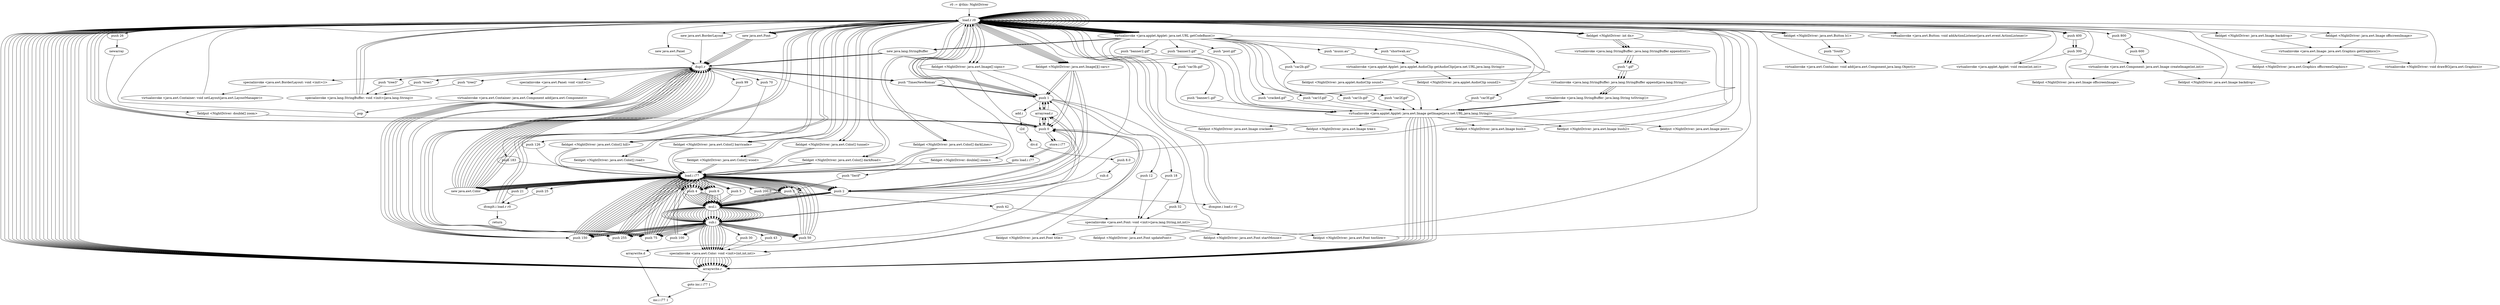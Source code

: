 digraph "" {
    "r0 := @this: NightDriver"
    "load.r r0"
    "r0 := @this: NightDriver"->"load.r r0";
    "new java.awt.Panel"
    "load.r r0"->"new java.awt.Panel";
    "dup1.r"
    "new java.awt.Panel"->"dup1.r";
    "specialinvoke <java.awt.Panel: void <init>()>"
    "dup1.r"->"specialinvoke <java.awt.Panel: void <init>()>";
    "virtualinvoke <java.awt.Container: java.awt.Component add(java.awt.Component)>"
    "specialinvoke <java.awt.Panel: void <init>()>"->"virtualinvoke <java.awt.Container: java.awt.Component add(java.awt.Component)>";
    "pop"
    "virtualinvoke <java.awt.Container: java.awt.Component add(java.awt.Component)>"->"pop";
    "pop"->"load.r r0";
    "new java.awt.BorderLayout"
    "load.r r0"->"new java.awt.BorderLayout";
    "new java.awt.BorderLayout"->"dup1.r";
    "specialinvoke <java.awt.BorderLayout: void <init>()>"
    "dup1.r"->"specialinvoke <java.awt.BorderLayout: void <init>()>";
    "virtualinvoke <java.awt.Container: void setLayout(java.awt.LayoutManager)>"
    "specialinvoke <java.awt.BorderLayout: void <init>()>"->"virtualinvoke <java.awt.Container: void setLayout(java.awt.LayoutManager)>";
    "virtualinvoke <java.awt.Container: void setLayout(java.awt.LayoutManager)>"->"load.r r0";
    "load.r r0"->"load.r r0";
    "fieldget <NightDriver: java.awt.Button b1>"
    "load.r r0"->"fieldget <NightDriver: java.awt.Button b1>";
    "push \"South\""
    "fieldget <NightDriver: java.awt.Button b1>"->"push \"South\"";
    "virtualinvoke <java.awt.Container: void add(java.awt.Component,java.lang.Object)>"
    "push \"South\""->"virtualinvoke <java.awt.Container: void add(java.awt.Component,java.lang.Object)>";
    "virtualinvoke <java.awt.Container: void add(java.awt.Component,java.lang.Object)>"->"load.r r0";
    "load.r r0"->"fieldget <NightDriver: java.awt.Button b1>";
    "fieldget <NightDriver: java.awt.Button b1>"->"load.r r0";
    "virtualinvoke <java.awt.Button: void addActionListener(java.awt.event.ActionListener)>"
    "load.r r0"->"virtualinvoke <java.awt.Button: void addActionListener(java.awt.event.ActionListener)>";
    "virtualinvoke <java.awt.Button: void addActionListener(java.awt.event.ActionListener)>"->"load.r r0";
    "push 400"
    "load.r r0"->"push 400";
    "push 300"
    "push 400"->"push 300";
    "virtualinvoke <java.applet.Applet: void resize(int,int)>"
    "push 300"->"virtualinvoke <java.applet.Applet: void resize(int,int)>";
    "virtualinvoke <java.applet.Applet: void resize(int,int)>"->"load.r r0";
    "push 26"
    "load.r r0"->"push 26";
    "newarray"
    "push 26"->"newarray";
    "fieldput <NightDriver: double[] zoom>"
    "newarray"->"fieldput <NightDriver: double[] zoom>";
    "push 0"
    "fieldput <NightDriver: double[] zoom>"->"push 0";
    "store.i i77"
    "push 0"->"store.i i77";
    "goto load.i i77"
    "store.i i77"->"goto load.i i77";
    "load.i i77"
    "goto load.i i77"->"load.i i77";
    "push 25"
    "load.i i77"->"push 25";
    "ifcmplt.i load.r r0"
    "push 25"->"ifcmplt.i load.r r0";
    "ifcmplt.i load.r r0"->"load.r r0";
    "load.r r0"->"load.r r0";
    "load.r r0"->"push 400";
    "push 400"->"push 300";
    "virtualinvoke <java.awt.Component: java.awt.Image createImage(int,int)>"
    "push 300"->"virtualinvoke <java.awt.Component: java.awt.Image createImage(int,int)>";
    "fieldput <NightDriver: java.awt.Image offscreenImage>"
    "virtualinvoke <java.awt.Component: java.awt.Image createImage(int,int)>"->"fieldput <NightDriver: java.awt.Image offscreenImage>";
    "fieldput <NightDriver: java.awt.Image offscreenImage>"->"load.r r0";
    "load.r r0"->"load.r r0";
    "fieldget <NightDriver: java.awt.Image offscreenImage>"
    "load.r r0"->"fieldget <NightDriver: java.awt.Image offscreenImage>";
    "virtualinvoke <java.awt.Image: java.awt.Graphics getGraphics()>"
    "fieldget <NightDriver: java.awt.Image offscreenImage>"->"virtualinvoke <java.awt.Image: java.awt.Graphics getGraphics()>";
    "fieldput <NightDriver: java.awt.Graphics offscreenGraphics>"
    "virtualinvoke <java.awt.Image: java.awt.Graphics getGraphics()>"->"fieldput <NightDriver: java.awt.Graphics offscreenGraphics>";
    "fieldput <NightDriver: java.awt.Graphics offscreenGraphics>"->"load.r r0";
    "load.r r0"->"load.r r0";
    "load.r r0"->"load.r r0";
    "virtualinvoke <java.applet.Applet: java.net.URL getCodeBase()>"
    "load.r r0"->"virtualinvoke <java.applet.Applet: java.net.URL getCodeBase()>";
    "push \"music.au\""
    "virtualinvoke <java.applet.Applet: java.net.URL getCodeBase()>"->"push \"music.au\"";
    "virtualinvoke <java.applet.Applet: java.applet.AudioClip getAudioClip(java.net.URL,java.lang.String)>"
    "push \"music.au\""->"virtualinvoke <java.applet.Applet: java.applet.AudioClip getAudioClip(java.net.URL,java.lang.String)>";
    "fieldput <NightDriver: java.applet.AudioClip sound>"
    "virtualinvoke <java.applet.Applet: java.applet.AudioClip getAudioClip(java.net.URL,java.lang.String)>"->"fieldput <NightDriver: java.applet.AudioClip sound>";
    "fieldput <NightDriver: java.applet.AudioClip sound>"->"load.r r0";
    "load.r r0"->"load.r r0";
    "load.r r0"->"load.r r0";
    "load.r r0"->"virtualinvoke <java.applet.Applet: java.net.URL getCodeBase()>";
    "push \"shortwah.au\""
    "virtualinvoke <java.applet.Applet: java.net.URL getCodeBase()>"->"push \"shortwah.au\"";
    "push \"shortwah.au\""->"virtualinvoke <java.applet.Applet: java.applet.AudioClip getAudioClip(java.net.URL,java.lang.String)>";
    "fieldput <NightDriver: java.applet.AudioClip sound2>"
    "virtualinvoke <java.applet.Applet: java.applet.AudioClip getAudioClip(java.net.URL,java.lang.String)>"->"fieldput <NightDriver: java.applet.AudioClip sound2>";
    "fieldput <NightDriver: java.applet.AudioClip sound2>"->"load.r r0";
    "load.r r0"->"load.r r0";
    "load.r r0"->"load.r r0";
    "load.r r0"->"virtualinvoke <java.applet.Applet: java.net.URL getCodeBase()>";
    "push \"cracked.gif\""
    "virtualinvoke <java.applet.Applet: java.net.URL getCodeBase()>"->"push \"cracked.gif\"";
    "virtualinvoke <java.applet.Applet: java.awt.Image getImage(java.net.URL,java.lang.String)>"
    "push \"cracked.gif\""->"virtualinvoke <java.applet.Applet: java.awt.Image getImage(java.net.URL,java.lang.String)>";
    "fieldput <NightDriver: java.awt.Image cracked>"
    "virtualinvoke <java.applet.Applet: java.awt.Image getImage(java.net.URL,java.lang.String)>"->"fieldput <NightDriver: java.awt.Image cracked>";
    "fieldput <NightDriver: java.awt.Image cracked>"->"load.r r0";
    "fieldget <NightDriver: java.awt.Image[][] cars>"
    "load.r r0"->"fieldget <NightDriver: java.awt.Image[][] cars>";
    "fieldget <NightDriver: java.awt.Image[][] cars>"->"push 0";
    "arrayread.r"
    "push 0"->"arrayread.r";
    "arrayread.r"->"push 0";
    "push 0"->"load.r r0";
    "load.r r0"->"load.r r0";
    "load.r r0"->"virtualinvoke <java.applet.Applet: java.net.URL getCodeBase()>";
    "push \"car1f.gif\""
    "virtualinvoke <java.applet.Applet: java.net.URL getCodeBase()>"->"push \"car1f.gif\"";
    "push \"car1f.gif\""->"virtualinvoke <java.applet.Applet: java.awt.Image getImage(java.net.URL,java.lang.String)>";
    "arraywrite.r"
    "virtualinvoke <java.applet.Applet: java.awt.Image getImage(java.net.URL,java.lang.String)>"->"arraywrite.r";
    "arraywrite.r"->"load.r r0";
    "load.r r0"->"fieldget <NightDriver: java.awt.Image[][] cars>";
    "fieldget <NightDriver: java.awt.Image[][] cars>"->"push 0";
    "push 0"->"arrayread.r";
    "push 1"
    "arrayread.r"->"push 1";
    "push 1"->"load.r r0";
    "load.r r0"->"load.r r0";
    "load.r r0"->"virtualinvoke <java.applet.Applet: java.net.URL getCodeBase()>";
    "push \"car1b.gif\""
    "virtualinvoke <java.applet.Applet: java.net.URL getCodeBase()>"->"push \"car1b.gif\"";
    "push \"car1b.gif\""->"virtualinvoke <java.applet.Applet: java.awt.Image getImage(java.net.URL,java.lang.String)>";
    "virtualinvoke <java.applet.Applet: java.awt.Image getImage(java.net.URL,java.lang.String)>"->"arraywrite.r";
    "arraywrite.r"->"load.r r0";
    "load.r r0"->"fieldget <NightDriver: java.awt.Image[][] cars>";
    "fieldget <NightDriver: java.awt.Image[][] cars>"->"push 1";
    "push 1"->"arrayread.r";
    "arrayread.r"->"push 0";
    "push 0"->"load.r r0";
    "load.r r0"->"load.r r0";
    "load.r r0"->"virtualinvoke <java.applet.Applet: java.net.URL getCodeBase()>";
    "push \"car2f.gif\""
    "virtualinvoke <java.applet.Applet: java.net.URL getCodeBase()>"->"push \"car2f.gif\"";
    "push \"car2f.gif\""->"virtualinvoke <java.applet.Applet: java.awt.Image getImage(java.net.URL,java.lang.String)>";
    "virtualinvoke <java.applet.Applet: java.awt.Image getImage(java.net.URL,java.lang.String)>"->"arraywrite.r";
    "arraywrite.r"->"load.r r0";
    "load.r r0"->"fieldget <NightDriver: java.awt.Image[][] cars>";
    "fieldget <NightDriver: java.awt.Image[][] cars>"->"push 1";
    "push 1"->"arrayread.r";
    "arrayread.r"->"push 1";
    "push 1"->"load.r r0";
    "load.r r0"->"load.r r0";
    "load.r r0"->"virtualinvoke <java.applet.Applet: java.net.URL getCodeBase()>";
    "push \"car2b.gif\""
    "virtualinvoke <java.applet.Applet: java.net.URL getCodeBase()>"->"push \"car2b.gif\"";
    "push \"car2b.gif\""->"virtualinvoke <java.applet.Applet: java.awt.Image getImage(java.net.URL,java.lang.String)>";
    "virtualinvoke <java.applet.Applet: java.awt.Image getImage(java.net.URL,java.lang.String)>"->"arraywrite.r";
    "arraywrite.r"->"load.r r0";
    "load.r r0"->"fieldget <NightDriver: java.awt.Image[][] cars>";
    "push 2"
    "fieldget <NightDriver: java.awt.Image[][] cars>"->"push 2";
    "push 2"->"arrayread.r";
    "arrayread.r"->"push 0";
    "push 0"->"load.r r0";
    "load.r r0"->"load.r r0";
    "load.r r0"->"virtualinvoke <java.applet.Applet: java.net.URL getCodeBase()>";
    "push \"car3f.gif\""
    "virtualinvoke <java.applet.Applet: java.net.URL getCodeBase()>"->"push \"car3f.gif\"";
    "push \"car3f.gif\""->"virtualinvoke <java.applet.Applet: java.awt.Image getImage(java.net.URL,java.lang.String)>";
    "virtualinvoke <java.applet.Applet: java.awt.Image getImage(java.net.URL,java.lang.String)>"->"arraywrite.r";
    "arraywrite.r"->"load.r r0";
    "load.r r0"->"fieldget <NightDriver: java.awt.Image[][] cars>";
    "fieldget <NightDriver: java.awt.Image[][] cars>"->"push 2";
    "push 2"->"arrayread.r";
    "arrayread.r"->"push 1";
    "push 1"->"load.r r0";
    "load.r r0"->"load.r r0";
    "load.r r0"->"virtualinvoke <java.applet.Applet: java.net.URL getCodeBase()>";
    "push \"car3b.gif\""
    "virtualinvoke <java.applet.Applet: java.net.URL getCodeBase()>"->"push \"car3b.gif\"";
    "push \"car3b.gif\""->"virtualinvoke <java.applet.Applet: java.awt.Image getImage(java.net.URL,java.lang.String)>";
    "virtualinvoke <java.applet.Applet: java.awt.Image getImage(java.net.URL,java.lang.String)>"->"arraywrite.r";
    "arraywrite.r"->"load.r r0";
    "fieldget <NightDriver: java.awt.Image[] signs>"
    "load.r r0"->"fieldget <NightDriver: java.awt.Image[] signs>";
    "fieldget <NightDriver: java.awt.Image[] signs>"->"push 0";
    "push 0"->"load.r r0";
    "load.r r0"->"load.r r0";
    "load.r r0"->"virtualinvoke <java.applet.Applet: java.net.URL getCodeBase()>";
    "push \"banner1.gif\""
    "virtualinvoke <java.applet.Applet: java.net.URL getCodeBase()>"->"push \"banner1.gif\"";
    "push \"banner1.gif\""->"virtualinvoke <java.applet.Applet: java.awt.Image getImage(java.net.URL,java.lang.String)>";
    "virtualinvoke <java.applet.Applet: java.awt.Image getImage(java.net.URL,java.lang.String)>"->"arraywrite.r";
    "arraywrite.r"->"load.r r0";
    "load.r r0"->"fieldget <NightDriver: java.awt.Image[] signs>";
    "fieldget <NightDriver: java.awt.Image[] signs>"->"push 1";
    "push 1"->"load.r r0";
    "load.r r0"->"load.r r0";
    "load.r r0"->"virtualinvoke <java.applet.Applet: java.net.URL getCodeBase()>";
    "push \"banner2.gif\""
    "virtualinvoke <java.applet.Applet: java.net.URL getCodeBase()>"->"push \"banner2.gif\"";
    "push \"banner2.gif\""->"virtualinvoke <java.applet.Applet: java.awt.Image getImage(java.net.URL,java.lang.String)>";
    "virtualinvoke <java.applet.Applet: java.awt.Image getImage(java.net.URL,java.lang.String)>"->"arraywrite.r";
    "arraywrite.r"->"load.r r0";
    "load.r r0"->"fieldget <NightDriver: java.awt.Image[] signs>";
    "fieldget <NightDriver: java.awt.Image[] signs>"->"push 2";
    "push 2"->"load.r r0";
    "load.r r0"->"load.r r0";
    "load.r r0"->"virtualinvoke <java.applet.Applet: java.net.URL getCodeBase()>";
    "push \"banner3.gif\""
    "virtualinvoke <java.applet.Applet: java.net.URL getCodeBase()>"->"push \"banner3.gif\"";
    "push \"banner3.gif\""->"virtualinvoke <java.applet.Applet: java.awt.Image getImage(java.net.URL,java.lang.String)>";
    "virtualinvoke <java.applet.Applet: java.awt.Image getImage(java.net.URL,java.lang.String)>"->"arraywrite.r";
    "arraywrite.r"->"load.r r0";
    "load.r r0"->"load.r r0";
    "load.r r0"->"load.r r0";
    "load.r r0"->"virtualinvoke <java.applet.Applet: java.net.URL getCodeBase()>";
    "new java.lang.StringBuffer"
    "virtualinvoke <java.applet.Applet: java.net.URL getCodeBase()>"->"new java.lang.StringBuffer";
    "new java.lang.StringBuffer"->"dup1.r";
    "push \"tree1\""
    "dup1.r"->"push \"tree1\"";
    "specialinvoke <java.lang.StringBuffer: void <init>(java.lang.String)>"
    "push \"tree1\""->"specialinvoke <java.lang.StringBuffer: void <init>(java.lang.String)>";
    "specialinvoke <java.lang.StringBuffer: void <init>(java.lang.String)>"->"load.r r0";
    "fieldget <NightDriver: int dn>"
    "load.r r0"->"fieldget <NightDriver: int dn>";
    "virtualinvoke <java.lang.StringBuffer: java.lang.StringBuffer append(int)>"
    "fieldget <NightDriver: int dn>"->"virtualinvoke <java.lang.StringBuffer: java.lang.StringBuffer append(int)>";
    "push \".gif\""
    "virtualinvoke <java.lang.StringBuffer: java.lang.StringBuffer append(int)>"->"push \".gif\"";
    "virtualinvoke <java.lang.StringBuffer: java.lang.StringBuffer append(java.lang.String)>"
    "push \".gif\""->"virtualinvoke <java.lang.StringBuffer: java.lang.StringBuffer append(java.lang.String)>";
    "virtualinvoke <java.lang.StringBuffer: java.lang.String toString()>"
    "virtualinvoke <java.lang.StringBuffer: java.lang.StringBuffer append(java.lang.String)>"->"virtualinvoke <java.lang.StringBuffer: java.lang.String toString()>";
    "virtualinvoke <java.lang.StringBuffer: java.lang.String toString()>"->"virtualinvoke <java.applet.Applet: java.awt.Image getImage(java.net.URL,java.lang.String)>";
    "fieldput <NightDriver: java.awt.Image tree>"
    "virtualinvoke <java.applet.Applet: java.awt.Image getImage(java.net.URL,java.lang.String)>"->"fieldput <NightDriver: java.awt.Image tree>";
    "fieldput <NightDriver: java.awt.Image tree>"->"load.r r0";
    "load.r r0"->"load.r r0";
    "load.r r0"->"load.r r0";
    "load.r r0"->"virtualinvoke <java.applet.Applet: java.net.URL getCodeBase()>";
    "virtualinvoke <java.applet.Applet: java.net.URL getCodeBase()>"->"new java.lang.StringBuffer";
    "new java.lang.StringBuffer"->"dup1.r";
    "push \"tree2\""
    "dup1.r"->"push \"tree2\"";
    "push \"tree2\""->"specialinvoke <java.lang.StringBuffer: void <init>(java.lang.String)>";
    "specialinvoke <java.lang.StringBuffer: void <init>(java.lang.String)>"->"load.r r0";
    "load.r r0"->"fieldget <NightDriver: int dn>";
    "fieldget <NightDriver: int dn>"->"virtualinvoke <java.lang.StringBuffer: java.lang.StringBuffer append(int)>";
    "virtualinvoke <java.lang.StringBuffer: java.lang.StringBuffer append(int)>"->"push \".gif\"";
    "push \".gif\""->"virtualinvoke <java.lang.StringBuffer: java.lang.StringBuffer append(java.lang.String)>";
    "virtualinvoke <java.lang.StringBuffer: java.lang.StringBuffer append(java.lang.String)>"->"virtualinvoke <java.lang.StringBuffer: java.lang.String toString()>";
    "virtualinvoke <java.lang.StringBuffer: java.lang.String toString()>"->"virtualinvoke <java.applet.Applet: java.awt.Image getImage(java.net.URL,java.lang.String)>";
    "fieldput <NightDriver: java.awt.Image bush>"
    "virtualinvoke <java.applet.Applet: java.awt.Image getImage(java.net.URL,java.lang.String)>"->"fieldput <NightDriver: java.awt.Image bush>";
    "fieldput <NightDriver: java.awt.Image bush>"->"load.r r0";
    "load.r r0"->"load.r r0";
    "load.r r0"->"load.r r0";
    "load.r r0"->"virtualinvoke <java.applet.Applet: java.net.URL getCodeBase()>";
    "virtualinvoke <java.applet.Applet: java.net.URL getCodeBase()>"->"new java.lang.StringBuffer";
    "new java.lang.StringBuffer"->"dup1.r";
    "push \"tree3\""
    "dup1.r"->"push \"tree3\"";
    "push \"tree3\""->"specialinvoke <java.lang.StringBuffer: void <init>(java.lang.String)>";
    "specialinvoke <java.lang.StringBuffer: void <init>(java.lang.String)>"->"load.r r0";
    "load.r r0"->"fieldget <NightDriver: int dn>";
    "fieldget <NightDriver: int dn>"->"virtualinvoke <java.lang.StringBuffer: java.lang.StringBuffer append(int)>";
    "virtualinvoke <java.lang.StringBuffer: java.lang.StringBuffer append(int)>"->"push \".gif\"";
    "push \".gif\""->"virtualinvoke <java.lang.StringBuffer: java.lang.StringBuffer append(java.lang.String)>";
    "virtualinvoke <java.lang.StringBuffer: java.lang.StringBuffer append(java.lang.String)>"->"virtualinvoke <java.lang.StringBuffer: java.lang.String toString()>";
    "virtualinvoke <java.lang.StringBuffer: java.lang.String toString()>"->"virtualinvoke <java.applet.Applet: java.awt.Image getImage(java.net.URL,java.lang.String)>";
    "fieldput <NightDriver: java.awt.Image bush2>"
    "virtualinvoke <java.applet.Applet: java.awt.Image getImage(java.net.URL,java.lang.String)>"->"fieldput <NightDriver: java.awt.Image bush2>";
    "fieldput <NightDriver: java.awt.Image bush2>"->"load.r r0";
    "load.r r0"->"load.r r0";
    "load.r r0"->"load.r r0";
    "load.r r0"->"virtualinvoke <java.applet.Applet: java.net.URL getCodeBase()>";
    "push \"post.gif\""
    "virtualinvoke <java.applet.Applet: java.net.URL getCodeBase()>"->"push \"post.gif\"";
    "push \"post.gif\""->"virtualinvoke <java.applet.Applet: java.awt.Image getImage(java.net.URL,java.lang.String)>";
    "fieldput <NightDriver: java.awt.Image post>"
    "virtualinvoke <java.applet.Applet: java.awt.Image getImage(java.net.URL,java.lang.String)>"->"fieldput <NightDriver: java.awt.Image post>";
    "fieldput <NightDriver: java.awt.Image post>"->"load.r r0";
    "load.r r0"->"load.r r0";
    "push 800"
    "load.r r0"->"push 800";
    "push 600"
    "push 800"->"push 600";
    "push 600"->"virtualinvoke <java.awt.Component: java.awt.Image createImage(int,int)>";
    "fieldput <NightDriver: java.awt.Image backdrop>"
    "virtualinvoke <java.awt.Component: java.awt.Image createImage(int,int)>"->"fieldput <NightDriver: java.awt.Image backdrop>";
    "fieldput <NightDriver: java.awt.Image backdrop>"->"load.r r0";
    "load.r r0"->"load.r r0";
    "fieldget <NightDriver: java.awt.Image backdrop>"
    "load.r r0"->"fieldget <NightDriver: java.awt.Image backdrop>";
    "fieldget <NightDriver: java.awt.Image backdrop>"->"virtualinvoke <java.awt.Image: java.awt.Graphics getGraphics()>";
    "virtualinvoke <NightDriver: void drawBG(java.awt.Graphics)>"
    "virtualinvoke <java.awt.Image: java.awt.Graphics getGraphics()>"->"virtualinvoke <NightDriver: void drawBG(java.awt.Graphics)>";
    "virtualinvoke <NightDriver: void drawBG(java.awt.Graphics)>"->"load.r r0";
    "new java.awt.Font"
    "load.r r0"->"new java.awt.Font";
    "new java.awt.Font"->"dup1.r";
    "push \"TimesNewRoman\""
    "dup1.r"->"push \"TimesNewRoman\"";
    "push \"TimesNewRoman\""->"push 1";
    "push 12"
    "push 1"->"push 12";
    "specialinvoke <java.awt.Font: void <init>(java.lang.String,int,int)>"
    "push 12"->"specialinvoke <java.awt.Font: void <init>(java.lang.String,int,int)>";
    "fieldput <NightDriver: java.awt.Font updateFont>"
    "specialinvoke <java.awt.Font: void <init>(java.lang.String,int,int)>"->"fieldput <NightDriver: java.awt.Font updateFont>";
    "fieldput <NightDriver: java.awt.Font updateFont>"->"load.r r0";
    "load.r r0"->"new java.awt.Font";
    "new java.awt.Font"->"dup1.r";
    "dup1.r"->"push \"TimesNewRoman\"";
    "push \"TimesNewRoman\""->"push 1";
    "push 18"
    "push 1"->"push 18";
    "push 18"->"specialinvoke <java.awt.Font: void <init>(java.lang.String,int,int)>";
    "fieldput <NightDriver: java.awt.Font startMouse>"
    "specialinvoke <java.awt.Font: void <init>(java.lang.String,int,int)>"->"fieldput <NightDriver: java.awt.Font startMouse>";
    "fieldput <NightDriver: java.awt.Font startMouse>"->"load.r r0";
    "load.r r0"->"new java.awt.Font";
    "new java.awt.Font"->"dup1.r";
    "dup1.r"->"push \"TimesNewRoman\"";
    "push \"TimesNewRoman\""->"push 1";
    "push 32"
    "push 1"->"push 32";
    "push 32"->"specialinvoke <java.awt.Font: void <init>(java.lang.String,int,int)>";
    "fieldput <NightDriver: java.awt.Font tooSlow>"
    "specialinvoke <java.awt.Font: void <init>(java.lang.String,int,int)>"->"fieldput <NightDriver: java.awt.Font tooSlow>";
    "fieldput <NightDriver: java.awt.Font tooSlow>"->"load.r r0";
    "load.r r0"->"new java.awt.Font";
    "new java.awt.Font"->"dup1.r";
    "push \"Serif\""
    "dup1.r"->"push \"Serif\"";
    "push 3"
    "push \"Serif\""->"push 3";
    "push 42"
    "push 3"->"push 42";
    "push 42"->"specialinvoke <java.awt.Font: void <init>(java.lang.String,int,int)>";
    "fieldput <NightDriver: java.awt.Font title>"
    "specialinvoke <java.awt.Font: void <init>(java.lang.String,int,int)>"->"fieldput <NightDriver: java.awt.Font title>";
    "fieldput <NightDriver: java.awt.Font title>"->"push 0";
    "push 0"->"store.i i77";
    "store.i i77"->"goto load.i i77";
    "goto load.i i77"->"load.i i77";
    "push 21"
    "load.i i77"->"push 21";
    "push 21"->"ifcmplt.i load.r r0";
    "return"
    "ifcmplt.i load.r r0"->"return";
    "ifcmplt.i load.r r0"->"load.r r0";
    "load.r r0"->"fieldget <NightDriver: int dn>";
    "fieldget <NightDriver: int dn>"->"push 2";
    "ifcmpne.i load.r r0"
    "push 2"->"ifcmpne.i load.r r0";
    "ifcmpne.i load.r r0"->"load.r r0";
    "fieldget <NightDriver: java.awt.Color[] hill>"
    "load.r r0"->"fieldget <NightDriver: java.awt.Color[] hill>";
    "fieldget <NightDriver: java.awt.Color[] hill>"->"load.i i77";
    "new java.awt.Color"
    "load.i i77"->"new java.awt.Color";
    "new java.awt.Color"->"dup1.r";
    "push 70"
    "dup1.r"->"push 70";
    "push 126"
    "push 70"->"push 126";
    "push 126"->"load.i i77";
    "push 5"
    "load.i i77"->"push 5";
    "mul.i"
    "push 5"->"mul.i";
    "sub.i"
    "mul.i"->"sub.i";
    "push 30"
    "sub.i"->"push 30";
    "specialinvoke <java.awt.Color: void <init>(int,int,int)>"
    "push 30"->"specialinvoke <java.awt.Color: void <init>(int,int,int)>";
    "specialinvoke <java.awt.Color: void <init>(int,int,int)>"->"arraywrite.r";
    "arraywrite.r"->"load.r r0";
    "fieldget <NightDriver: java.awt.Color[] road>"
    "load.r r0"->"fieldget <NightDriver: java.awt.Color[] road>";
    "fieldget <NightDriver: java.awt.Color[] road>"->"load.i i77";
    "load.i i77"->"new java.awt.Color";
    "new java.awt.Color"->"dup1.r";
    "push 150"
    "dup1.r"->"push 150";
    "push 150"->"load.i i77";
    "push 4"
    "load.i i77"->"push 4";
    "push 4"->"mul.i";
    "mul.i"->"sub.i";
    "sub.i"->"push 150";
    "push 150"->"load.i i77";
    "load.i i77"->"push 4";
    "push 4"->"mul.i";
    "mul.i"->"sub.i";
    "sub.i"->"push 150";
    "push 150"->"load.i i77";
    "load.i i77"->"push 4";
    "push 4"->"mul.i";
    "mul.i"->"sub.i";
    "sub.i"->"specialinvoke <java.awt.Color: void <init>(int,int,int)>";
    "specialinvoke <java.awt.Color: void <init>(int,int,int)>"->"arraywrite.r";
    "arraywrite.r"->"load.r r0";
    "fieldget <NightDriver: java.awt.Color[] barricade>"
    "load.r r0"->"fieldget <NightDriver: java.awt.Color[] barricade>";
    "fieldget <NightDriver: java.awt.Color[] barricade>"->"load.i i77";
    "load.i i77"->"new java.awt.Color";
    "new java.awt.Color"->"dup1.r";
    "push 255"
    "dup1.r"->"push 255";
    "push 255"->"load.i i77";
    "push 6"
    "load.i i77"->"push 6";
    "push 6"->"mul.i";
    "mul.i"->"sub.i";
    "sub.i"->"push 255";
    "push 255"->"load.i i77";
    "load.i i77"->"push 6";
    "push 6"->"mul.i";
    "mul.i"->"sub.i";
    "sub.i"->"push 255";
    "push 255"->"load.i i77";
    "load.i i77"->"push 6";
    "push 6"->"mul.i";
    "mul.i"->"sub.i";
    "sub.i"->"specialinvoke <java.awt.Color: void <init>(int,int,int)>";
    "specialinvoke <java.awt.Color: void <init>(int,int,int)>"->"arraywrite.r";
    "arraywrite.r"->"load.r r0";
    "fieldget <NightDriver: java.awt.Color[] wood>"
    "load.r r0"->"fieldget <NightDriver: java.awt.Color[] wood>";
    "fieldget <NightDriver: java.awt.Color[] wood>"->"load.i i77";
    "load.i i77"->"new java.awt.Color";
    "new java.awt.Color"->"dup1.r";
    "dup1.r"->"push 150";
    "push 150"->"load.i i77";
    "load.i i77"->"push 4";
    "push 4"->"mul.i";
    "mul.i"->"sub.i";
    "push 100"
    "sub.i"->"push 100";
    "push 100"->"load.i i77";
    "load.i i77"->"push 3";
    "push 3"->"mul.i";
    "mul.i"->"sub.i";
    "push 50"
    "sub.i"->"push 50";
    "push 50"->"load.i i77";
    "load.i i77"->"push 2";
    "push 2"->"mul.i";
    "mul.i"->"sub.i";
    "sub.i"->"specialinvoke <java.awt.Color: void <init>(int,int,int)>";
    "specialinvoke <java.awt.Color: void <init>(int,int,int)>"->"arraywrite.r";
    "arraywrite.r"->"load.r r0";
    "fieldget <NightDriver: java.awt.Color[] tunnel>"
    "load.r r0"->"fieldget <NightDriver: java.awt.Color[] tunnel>";
    "fieldget <NightDriver: java.awt.Color[] tunnel>"->"load.i i77";
    "load.i i77"->"new java.awt.Color";
    "new java.awt.Color"->"dup1.r";
    "push 75"
    "dup1.r"->"push 75";
    "push 75"->"load.i i77";
    "load.i i77"->"push 3";
    "push 3"->"mul.i";
    "mul.i"->"sub.i";
    "sub.i"->"push 50";
    "push 50"->"load.i i77";
    "load.i i77"->"push 2";
    "push 2"->"mul.i";
    "mul.i"->"sub.i";
    "sub.i"->"push 50";
    "push 50"->"load.i i77";
    "load.i i77"->"push 2";
    "push 2"->"mul.i";
    "mul.i"->"sub.i";
    "sub.i"->"specialinvoke <java.awt.Color: void <init>(int,int,int)>";
    "specialinvoke <java.awt.Color: void <init>(int,int,int)>"->"arraywrite.r";
    "arraywrite.r"->"load.r r0";
    "fieldget <NightDriver: java.awt.Color[] darkRoad>"
    "load.r r0"->"fieldget <NightDriver: java.awt.Color[] darkRoad>";
    "fieldget <NightDriver: java.awt.Color[] darkRoad>"->"load.i i77";
    "load.i i77"->"new java.awt.Color";
    "new java.awt.Color"->"dup1.r";
    "dup1.r"->"push 75";
    "push 75"->"load.i i77";
    "load.i i77"->"push 3";
    "push 3"->"mul.i";
    "mul.i"->"sub.i";
    "sub.i"->"push 75";
    "push 75"->"load.i i77";
    "load.i i77"->"push 3";
    "push 3"->"mul.i";
    "mul.i"->"sub.i";
    "sub.i"->"push 75";
    "push 75"->"load.i i77";
    "load.i i77"->"push 3";
    "push 3"->"mul.i";
    "mul.i"->"sub.i";
    "sub.i"->"specialinvoke <java.awt.Color: void <init>(int,int,int)>";
    "specialinvoke <java.awt.Color: void <init>(int,int,int)>"->"arraywrite.r";
    "arraywrite.r"->"load.r r0";
    "fieldget <NightDriver: java.awt.Color[] darkLines>"
    "load.r r0"->"fieldget <NightDriver: java.awt.Color[] darkLines>";
    "fieldget <NightDriver: java.awt.Color[] darkLines>"->"load.i i77";
    "load.i i77"->"new java.awt.Color";
    "new java.awt.Color"->"dup1.r";
    "dup1.r"->"push 150";
    "push 150"->"load.i i77";
    "load.i i77"->"push 4";
    "push 4"->"mul.i";
    "mul.i"->"sub.i";
    "sub.i"->"push 150";
    "push 150"->"load.i i77";
    "load.i i77"->"push 4";
    "push 4"->"mul.i";
    "mul.i"->"sub.i";
    "sub.i"->"push 0";
    "push 0"->"specialinvoke <java.awt.Color: void <init>(int,int,int)>";
    "specialinvoke <java.awt.Color: void <init>(int,int,int)>"->"arraywrite.r";
    "goto inc.i i77 1"
    "arraywrite.r"->"goto inc.i i77 1";
    "inc.i i77 1"
    "goto inc.i i77 1"->"inc.i i77 1";
    "ifcmpne.i load.r r0"->"load.r r0";
    "load.r r0"->"fieldget <NightDriver: java.awt.Color[] hill>";
    "fieldget <NightDriver: java.awt.Color[] hill>"->"load.i i77";
    "load.i i77"->"new java.awt.Color";
    "new java.awt.Color"->"dup1.r";
    "push 99"
    "dup1.r"->"push 99";
    "push 183"
    "push 99"->"push 183";
    "push 183"->"load.i i77";
    "load.i i77"->"push 5";
    "push 5"->"mul.i";
    "mul.i"->"sub.i";
    "push 43"
    "sub.i"->"push 43";
    "push 43"->"specialinvoke <java.awt.Color: void <init>(int,int,int)>";
    "specialinvoke <java.awt.Color: void <init>(int,int,int)>"->"arraywrite.r";
    "arraywrite.r"->"load.r r0";
    "load.r r0"->"fieldget <NightDriver: java.awt.Color[] road>";
    "fieldget <NightDriver: java.awt.Color[] road>"->"load.i i77";
    "load.i i77"->"new java.awt.Color";
    "new java.awt.Color"->"dup1.r";
    "dup1.r"->"push 150";
    "push 150"->"load.i i77";
    "load.i i77"->"push 4";
    "push 4"->"mul.i";
    "mul.i"->"sub.i";
    "sub.i"->"push 150";
    "push 150"->"load.i i77";
    "load.i i77"->"push 4";
    "push 4"->"mul.i";
    "mul.i"->"sub.i";
    "sub.i"->"push 150";
    "push 150"->"load.i i77";
    "load.i i77"->"push 4";
    "push 4"->"mul.i";
    "mul.i"->"sub.i";
    "sub.i"->"specialinvoke <java.awt.Color: void <init>(int,int,int)>";
    "specialinvoke <java.awt.Color: void <init>(int,int,int)>"->"arraywrite.r";
    "arraywrite.r"->"load.r r0";
    "load.r r0"->"fieldget <NightDriver: java.awt.Color[] barricade>";
    "fieldget <NightDriver: java.awt.Color[] barricade>"->"load.i i77";
    "load.i i77"->"new java.awt.Color";
    "new java.awt.Color"->"dup1.r";
    "dup1.r"->"push 255";
    "push 255"->"load.i i77";
    "load.i i77"->"push 6";
    "push 6"->"mul.i";
    "mul.i"->"sub.i";
    "sub.i"->"push 255";
    "push 255"->"load.i i77";
    "load.i i77"->"push 6";
    "push 6"->"mul.i";
    "mul.i"->"sub.i";
    "sub.i"->"push 255";
    "push 255"->"load.i i77";
    "load.i i77"->"push 6";
    "push 6"->"mul.i";
    "mul.i"->"sub.i";
    "sub.i"->"specialinvoke <java.awt.Color: void <init>(int,int,int)>";
    "specialinvoke <java.awt.Color: void <init>(int,int,int)>"->"arraywrite.r";
    "arraywrite.r"->"load.r r0";
    "load.r r0"->"fieldget <NightDriver: java.awt.Color[] wood>";
    "fieldget <NightDriver: java.awt.Color[] wood>"->"load.i i77";
    "load.i i77"->"new java.awt.Color";
    "new java.awt.Color"->"dup1.r";
    "dup1.r"->"push 150";
    "push 150"->"load.i i77";
    "load.i i77"->"push 4";
    "push 4"->"mul.i";
    "mul.i"->"sub.i";
    "sub.i"->"push 100";
    "push 100"->"load.i i77";
    "load.i i77"->"push 3";
    "push 3"->"mul.i";
    "mul.i"->"sub.i";
    "sub.i"->"push 50";
    "push 50"->"load.i i77";
    "load.i i77"->"push 2";
    "push 2"->"mul.i";
    "mul.i"->"sub.i";
    "sub.i"->"specialinvoke <java.awt.Color: void <init>(int,int,int)>";
    "specialinvoke <java.awt.Color: void <init>(int,int,int)>"->"arraywrite.r";
    "arraywrite.r"->"load.r r0";
    "load.r r0"->"fieldget <NightDriver: java.awt.Color[] tunnel>";
    "fieldget <NightDriver: java.awt.Color[] tunnel>"->"load.i i77";
    "load.i i77"->"new java.awt.Color";
    "new java.awt.Color"->"dup1.r";
    "dup1.r"->"push 75";
    "push 75"->"load.i i77";
    "load.i i77"->"push 3";
    "push 3"->"mul.i";
    "mul.i"->"sub.i";
    "sub.i"->"push 50";
    "push 50"->"load.i i77";
    "load.i i77"->"push 2";
    "push 2"->"mul.i";
    "mul.i"->"sub.i";
    "sub.i"->"push 50";
    "push 50"->"load.i i77";
    "load.i i77"->"push 2";
    "push 2"->"mul.i";
    "mul.i"->"sub.i";
    "sub.i"->"specialinvoke <java.awt.Color: void <init>(int,int,int)>";
    "specialinvoke <java.awt.Color: void <init>(int,int,int)>"->"arraywrite.r";
    "arraywrite.r"->"load.r r0";
    "load.r r0"->"fieldget <NightDriver: java.awt.Color[] darkRoad>";
    "fieldget <NightDriver: java.awt.Color[] darkRoad>"->"load.i i77";
    "load.i i77"->"new java.awt.Color";
    "new java.awt.Color"->"dup1.r";
    "dup1.r"->"push 75";
    "push 75"->"load.i i77";
    "load.i i77"->"push 3";
    "push 3"->"mul.i";
    "mul.i"->"sub.i";
    "sub.i"->"push 75";
    "push 75"->"load.i i77";
    "load.i i77"->"push 3";
    "push 3"->"mul.i";
    "mul.i"->"sub.i";
    "sub.i"->"push 75";
    "push 75"->"load.i i77";
    "load.i i77"->"push 3";
    "push 3"->"mul.i";
    "mul.i"->"sub.i";
    "sub.i"->"specialinvoke <java.awt.Color: void <init>(int,int,int)>";
    "specialinvoke <java.awt.Color: void <init>(int,int,int)>"->"arraywrite.r";
    "arraywrite.r"->"load.r r0";
    "load.r r0"->"fieldget <NightDriver: java.awt.Color[] darkLines>";
    "fieldget <NightDriver: java.awt.Color[] darkLines>"->"load.i i77";
    "load.i i77"->"new java.awt.Color";
    "new java.awt.Color"->"dup1.r";
    "dup1.r"->"push 150";
    "push 150"->"load.i i77";
    "load.i i77"->"push 4";
    "push 4"->"mul.i";
    "mul.i"->"sub.i";
    "sub.i"->"push 150";
    "push 150"->"load.i i77";
    "load.i i77"->"push 4";
    "push 4"->"mul.i";
    "mul.i"->"sub.i";
    "sub.i"->"push 0";
    "push 0"->"specialinvoke <java.awt.Color: void <init>(int,int,int)>";
    "specialinvoke <java.awt.Color: void <init>(int,int,int)>"->"arraywrite.r";
    "ifcmplt.i load.r r0"->"load.r r0";
    "fieldget <NightDriver: double[] zoom>"
    "load.r r0"->"fieldget <NightDriver: double[] zoom>";
    "fieldget <NightDriver: double[] zoom>"->"load.i i77";
    "push 200.0"
    "load.i i77"->"push 200.0";
    "push 200.0"->"load.i i77";
    "load.i i77"->"push 1";
    "add.i"
    "push 1"->"add.i";
    "i2d"
    "add.i"->"i2d";
    "div.d"
    "i2d"->"div.d";
    "push 8.0"
    "div.d"->"push 8.0";
    "sub.d"
    "push 8.0"->"sub.d";
    "arraywrite.d"
    "sub.d"->"arraywrite.d";
    "arraywrite.d"->"inc.i i77 1";
}
